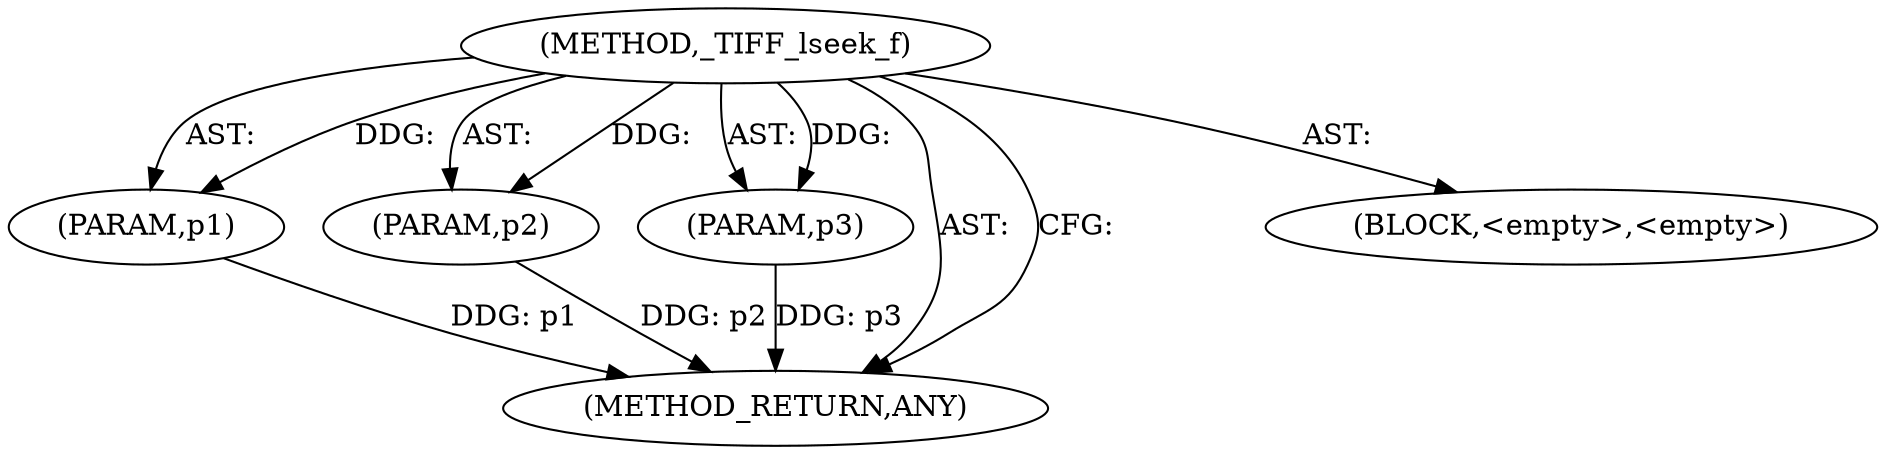 digraph "_TIFF_lseek_f" {  
"100257" [label = <(METHOD,_TIFF_lseek_f)> ]
"100258" [label = <(PARAM,p1)> ]
"100259" [label = <(PARAM,p2)> ]
"100260" [label = <(PARAM,p3)> ]
"100261" [label = <(METHOD_RETURN,ANY)> ]
"100262" [label = <(BLOCK,&lt;empty&gt;,&lt;empty&gt;)> ]
  "100257" -> "100261"  [ label = "AST: "] 
  "100257" -> "100258"  [ label = "AST: "] 
  "100257" -> "100262"  [ label = "AST: "] 
  "100257" -> "100259"  [ label = "AST: "] 
  "100257" -> "100260"  [ label = "AST: "] 
  "100257" -> "100261"  [ label = "CFG: "] 
  "100258" -> "100261"  [ label = "DDG: p1"] 
  "100259" -> "100261"  [ label = "DDG: p2"] 
  "100260" -> "100261"  [ label = "DDG: p3"] 
  "100257" -> "100258"  [ label = "DDG: "] 
  "100257" -> "100259"  [ label = "DDG: "] 
  "100257" -> "100260"  [ label = "DDG: "] 
}
